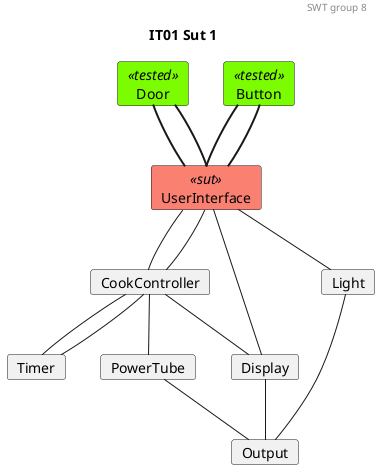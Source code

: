 @startuml IT01-Sut

'Testing colors:
skinparam card{
    backgroundColor<<tested>> lawngreen
    backgroundColor<<sut>> salmon
    backgroundColor<<test>> salmon
    backgroundColor<<fake>> gold
}

header SWT group 8
title IT01 Sut 1

'0.
    card Door<<tested>>
    card Button<<tested>>

'1.
    card UserInterface<<sut>>

'2.
    card CookController
    card Light

'3.
    card Timer
    card PowerTube
    card Display

'4 
    card Output


'Relations projects
' 0. to 1.
Door -[thickness=2]- UserInterface
Door -[thickness=2]- UserInterface

Button -[thickness=2]- UserInterface
Button -[thickness=2]- UserInterface


'Relations CookController:
'1.
UserInterface -- CookController
UserInterface -- CookController
'1. to 2.
'Door -- CookController


CookController -- PowerTube

'1. to 2.
UserInterface -- Display
UserInterface -- Light
CookController -- Display

CookController -- Timer
CookController -- Timer 


' Relations 2. to 3.
Light -- Output
Display -- Output
PowerTube -- Output



@enduml
